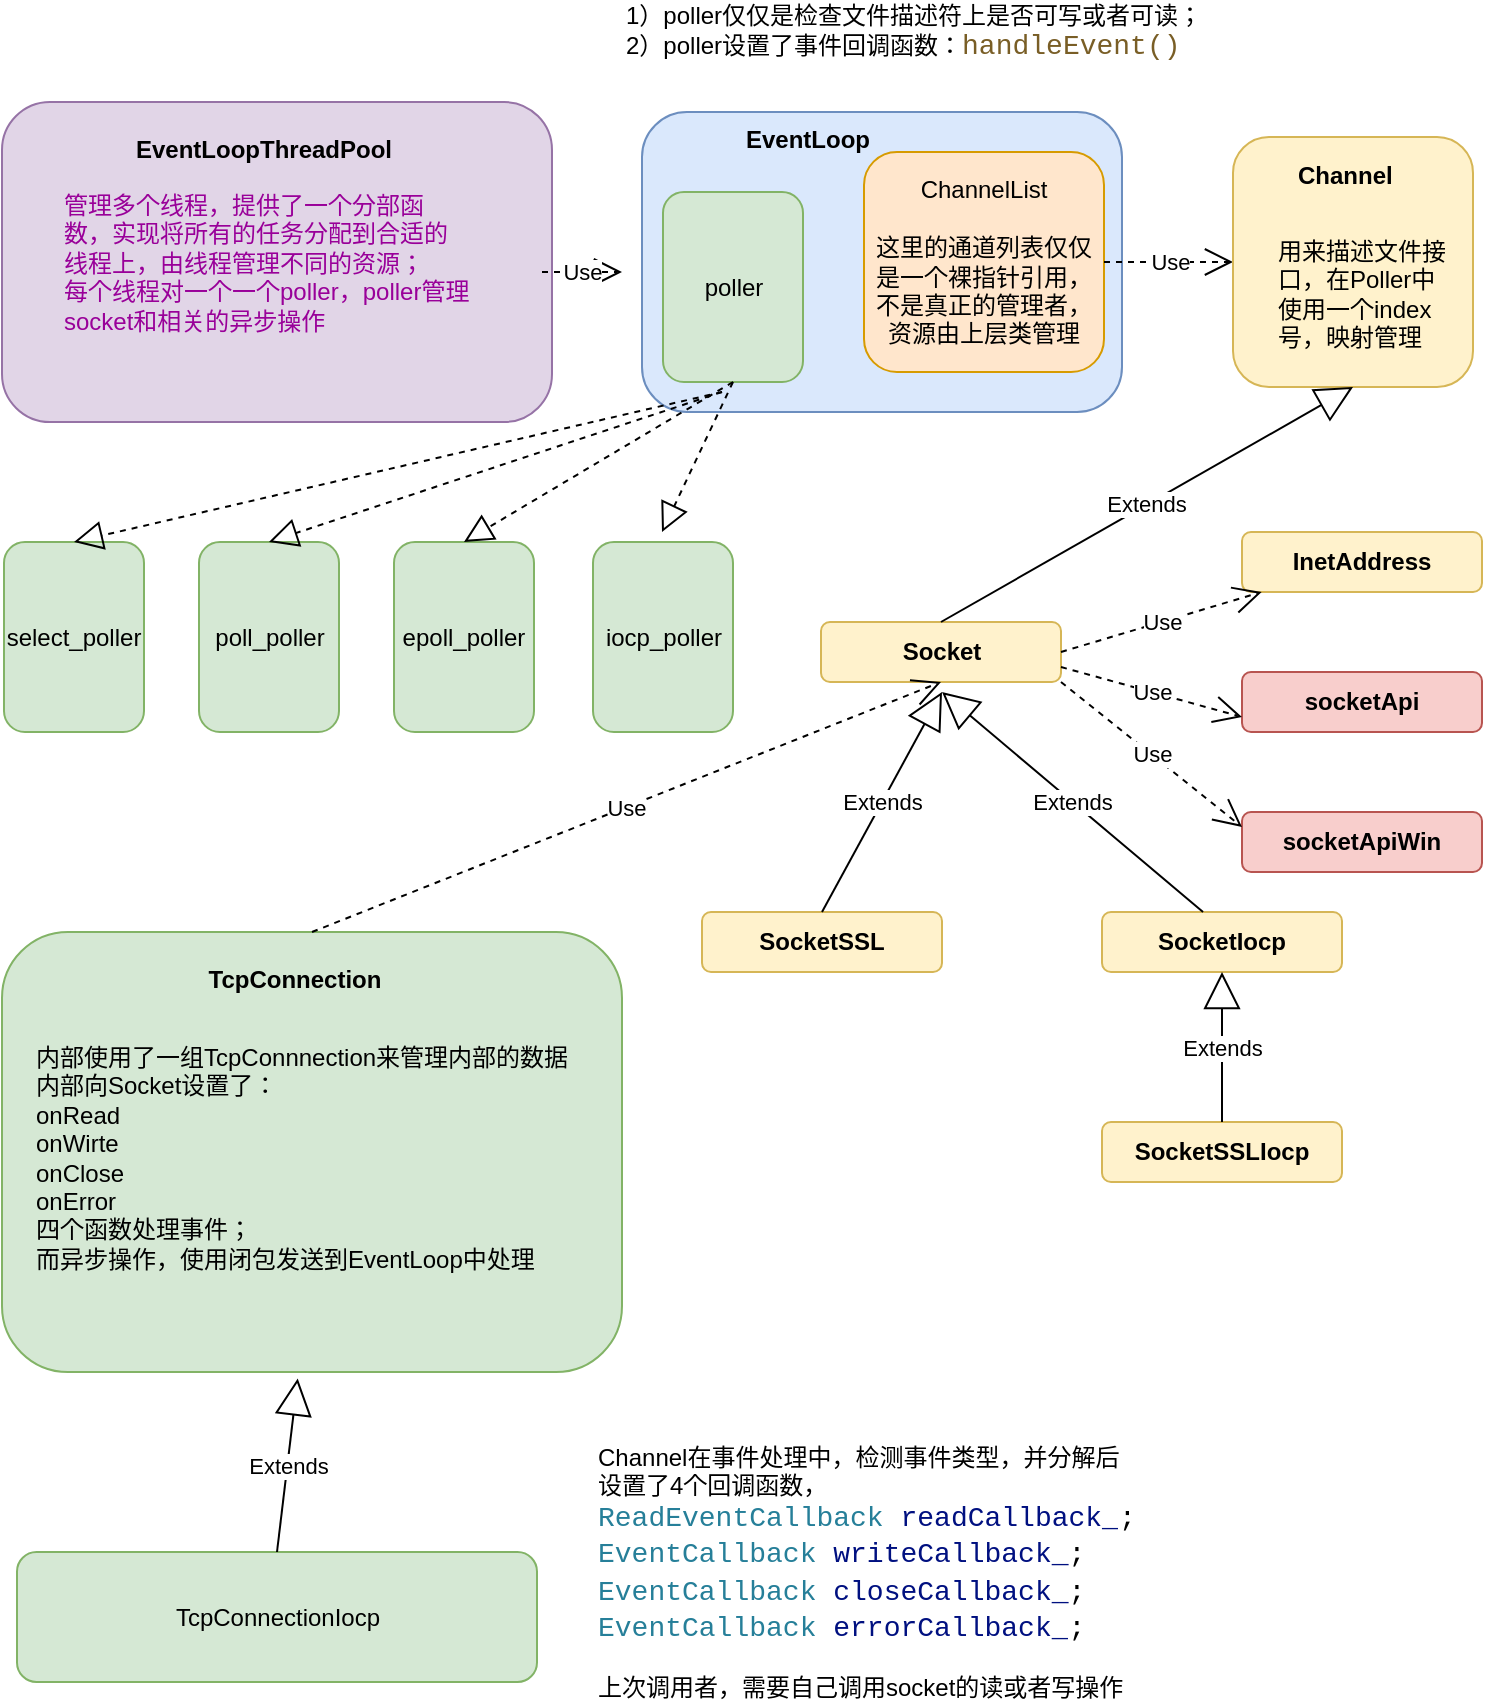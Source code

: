 <mxfile version="16.6.4" type="device"><diagram id="r3kNxJQZUc9efTiP-LmZ" name="Page-1"><mxGraphModel dx="1038" dy="547" grid="1" gridSize="10" guides="1" tooltips="1" connect="1" arrows="1" fold="1" page="1" pageScale="1" pageWidth="827" pageHeight="1169" math="0" shadow="0"><root><mxCell id="0"/><mxCell id="1" parent="0"/><mxCell id="76" value="" style="group" parent="1" vertex="1" connectable="0"><mxGeometry x="350" y="140" width="240" height="150" as="geometry"/></mxCell><mxCell id="2" value="" style="rounded=1;whiteSpace=wrap;html=1;fillColor=#dae8fc;strokeColor=#6c8ebf;" parent="76" vertex="1"><mxGeometry width="240" height="150" as="geometry"/></mxCell><mxCell id="3" value="EventLoop" style="text;html=1;fontStyle=1" parent="76" vertex="1"><mxGeometry x="49.5" width="80" height="30" as="geometry"/></mxCell><mxCell id="4" value="ChannelList&lt;br&gt;&lt;br&gt;这里的通道列表仅仅是一个裸指针引用，不是真正的管理者，资源由上层类管理" style="rounded=1;whiteSpace=wrap;html=1;fillColor=#ffe6cc;strokeColor=#d79b00;" parent="76" vertex="1"><mxGeometry x="111" y="20" width="120" height="110" as="geometry"/></mxCell><mxCell id="5" value="poller" style="rounded=1;whiteSpace=wrap;html=1;fillColor=#d5e8d4;strokeColor=#82b366;" parent="76" vertex="1"><mxGeometry x="10.5" y="40" width="70" height="95" as="geometry"/></mxCell><mxCell id="18" value="Use" style="endArrow=open;endSize=12;dashed=1;html=1;fontColor=#000000;entryX=0;entryY=0.5;entryDx=0;entryDy=0;exitX=1;exitY=0.5;exitDx=0;exitDy=0;" parent="1" source="4" target="17" edge="1"><mxGeometry width="160" relative="1" as="geometry"><mxPoint x="540" y="174" as="sourcePoint"/><mxPoint x="700" y="174" as="targetPoint"/></mxGeometry></mxCell><mxCell id="21" value="Socket" style="rounded=1;whiteSpace=wrap;html=1;align=center;fontStyle=1;fillColor=#fff2cc;strokeColor=#d6b656;" parent="1" vertex="1"><mxGeometry x="439.5" y="395" width="120" height="30" as="geometry"/></mxCell><mxCell id="65" value="socketApi" style="rounded=1;whiteSpace=wrap;html=1;align=center;fontStyle=1;fillColor=#f8cecc;strokeColor=#b85450;" parent="1" vertex="1"><mxGeometry x="650" y="420" width="120" height="30" as="geometry"/></mxCell><mxCell id="24" value="InetAddress" style="rounded=1;whiteSpace=wrap;html=1;align=center;fontStyle=1;fillColor=#fff2cc;strokeColor=#d6b656;" parent="1" vertex="1"><mxGeometry x="650" y="350" width="120" height="30" as="geometry"/></mxCell><mxCell id="25" value="Use" style="endArrow=open;endSize=12;dashed=1;html=1;fontColor=#000000;exitX=1;exitY=0.5;exitDx=0;exitDy=0;" parent="1" source="21" target="24" edge="1"><mxGeometry width="160" relative="1" as="geometry"><mxPoint x="510" y="436" as="sourcePoint"/><mxPoint x="670" y="436" as="targetPoint"/></mxGeometry></mxCell><mxCell id="32" value="" style="rounded=1;whiteSpace=wrap;html=1;align=center;fillColor=#d5e8d4;strokeColor=#82b366;" parent="1" vertex="1"><mxGeometry x="30" y="550" width="310" height="220" as="geometry"/></mxCell><mxCell id="38" value="" style="group" parent="1" vertex="1" connectable="0"><mxGeometry x="645.5" y="152.5" width="120" height="125" as="geometry"/></mxCell><mxCell id="17" value="" style="rounded=1;whiteSpace=wrap;html=1;fillColor=#fff2cc;strokeColor=#d6b656;" parent="38" vertex="1"><mxGeometry width="120" height="125" as="geometry"/></mxCell><mxCell id="19" value="Channel" style="text;html=1;fontStyle=1;" parent="38" vertex="1"><mxGeometry x="30" y="5" width="80" height="30" as="geometry"/></mxCell><mxCell id="20" value="用来描述文件接口，在Poller中使用一个index号，映射管理" style="text;html=1;whiteSpace=wrap;" parent="38" vertex="1"><mxGeometry x="20" y="43" width="90" height="73" as="geometry"/></mxCell><mxCell id="40" value="TcpConnection" style="text;html=1;fontColor=#000000;fontStyle=1;align=center;" parent="1" vertex="1"><mxGeometry x="122.5" y="560" width="107" height="30" as="geometry"/></mxCell><mxCell id="48" value="&lt;div style=&quot;font-family: &amp;#34;consolas&amp;#34; , &amp;#34;courier new&amp;#34; , monospace ; font-size: 14px ; line-height: 19px ; white-space: pre&quot;&gt;&lt;br&gt;&lt;/div&gt;" style="text;html=1;fontStyle=0;align=left;fontColor=#000000;labelBackgroundColor=none;whiteSpace=wrap;" parent="1" vertex="1"><mxGeometry x="395.5" y="820" width="370" height="117" as="geometry"/></mxCell><mxCell id="56" value="内部使用了一组TcpConnnection来管理内部的数据&lt;br&gt;内部向Socket设置了：&lt;br&gt;onRead&lt;br&gt;onWirte&lt;br&gt;onClose&lt;br&gt;onError&lt;br&gt;四个函数处理事件；&lt;br&gt;而异步操作，使用闭包发送到EventLoop中处理" style="text;html=1;fontColor=#000000;whiteSpace=wrap;" parent="1" vertex="1"><mxGeometry x="44.5" y="599" width="290" height="151" as="geometry"/></mxCell><mxCell id="64" value="Extends" style="endArrow=block;endSize=16;endFill=0;html=1;entryX=0.5;entryY=1;entryDx=0;entryDy=0;exitX=0.5;exitY=0;exitDx=0;exitDy=0;" parent="1" source="21" target="17" edge="1"><mxGeometry width="160" relative="1" as="geometry"><mxPoint x="80" y="320" as="sourcePoint"/><mxPoint x="240" y="320" as="targetPoint"/></mxGeometry></mxCell><mxCell id="67" value="Use" style="endArrow=open;endSize=12;dashed=1;html=1;fontColor=#000000;exitX=1;exitY=0.75;exitDx=0;exitDy=0;entryX=0;entryY=0.75;entryDx=0;entryDy=0;" parent="1" source="21" target="65" edge="1"><mxGeometry width="160" relative="1" as="geometry"><mxPoint x="560" y="380" as="sourcePoint"/><mxPoint x="685" y="380" as="targetPoint"/></mxGeometry></mxCell><mxCell id="68" value="poll_poller" style="rounded=1;whiteSpace=wrap;html=1;fillColor=#d5e8d4;strokeColor=#82b366;" parent="1" vertex="1"><mxGeometry x="128.5" y="355" width="70" height="95" as="geometry"/></mxCell><mxCell id="69" value="epoll_poller" style="rounded=1;whiteSpace=wrap;html=1;fillColor=#d5e8d4;strokeColor=#82b366;" parent="1" vertex="1"><mxGeometry x="226" y="355" width="70" height="95" as="geometry"/></mxCell><mxCell id="70" value="select_poller" style="rounded=1;whiteSpace=wrap;html=1;fillColor=#d5e8d4;strokeColor=#82b366;" parent="1" vertex="1"><mxGeometry x="31" y="355" width="70" height="95" as="geometry"/></mxCell><mxCell id="71" value="iocp_poller" style="rounded=1;whiteSpace=wrap;html=1;fillColor=#d5e8d4;strokeColor=#82b366;" parent="1" vertex="1"><mxGeometry x="325.5" y="355" width="70" height="95" as="geometry"/></mxCell><mxCell id="72" value="" style="endArrow=block;dashed=1;endFill=0;endSize=12;html=1;exitX=0.5;exitY=1;exitDx=0;exitDy=0;" parent="1" source="5" edge="1"><mxGeometry width="160" relative="1" as="geometry"><mxPoint x="280" y="320" as="sourcePoint"/><mxPoint x="360" y="350" as="targetPoint"/></mxGeometry></mxCell><mxCell id="73" value="" style="endArrow=block;dashed=1;endFill=0;endSize=12;html=1;entryX=0.5;entryY=0;entryDx=0;entryDy=0;exitX=0.5;exitY=1;exitDx=0;exitDy=0;" parent="1" source="5" target="69" edge="1"><mxGeometry width="160" relative="1" as="geometry"><mxPoint x="460" y="290" as="sourcePoint"/><mxPoint x="370" y="360" as="targetPoint"/></mxGeometry></mxCell><mxCell id="74" value="" style="endArrow=block;dashed=1;endFill=0;endSize=12;html=1;entryX=0.5;entryY=0;entryDx=0;entryDy=0;" parent="1" target="70" edge="1"><mxGeometry width="160" relative="1" as="geometry"><mxPoint x="390" y="280" as="sourcePoint"/><mxPoint x="271" y="365" as="targetPoint"/></mxGeometry></mxCell><mxCell id="75" value="" style="endArrow=block;dashed=1;endFill=0;endSize=12;html=1;entryX=0.5;entryY=0;entryDx=0;entryDy=0;" parent="1" target="68" edge="1"><mxGeometry width="160" relative="1" as="geometry"><mxPoint x="390" y="280" as="sourcePoint"/><mxPoint x="281" y="375" as="targetPoint"/></mxGeometry></mxCell><mxCell id="26" value="" style="rounded=1;whiteSpace=wrap;html=1;align=center;fillColor=#e1d5e7;strokeColor=#9673a6;" parent="1" vertex="1"><mxGeometry x="30" y="135" width="275" height="160" as="geometry"/></mxCell><mxCell id="27" value="EventLoopThreadPool" style="text;html=1;fontStyle=1" parent="1" vertex="1"><mxGeometry x="94.5" y="145" width="134" height="30" as="geometry"/></mxCell><mxCell id="29" value="管理多个线程，提供了一个分部函数，实现将所有的任务分配到合适的线程上，由线程管理不同的资源；&lt;br&gt;每个线程对一个一个poller，poller管理socket和相关的异步操作" style="text;html=1;fontColor=#990099;whiteSpace=wrap;" parent="1" vertex="1"><mxGeometry x="58.5" y="172.5" width="205" height="85" as="geometry"/></mxCell><mxCell id="77" value="Use" style="endArrow=open;endSize=12;dashed=1;html=1;" parent="1" edge="1"><mxGeometry width="160" relative="1" as="geometry"><mxPoint x="300" y="220" as="sourcePoint"/><mxPoint x="340" y="220" as="targetPoint"/></mxGeometry></mxCell><mxCell id="78" value="Use" style="endArrow=open;endSize=12;dashed=1;html=1;entryX=0.5;entryY=1;entryDx=0;entryDy=0;exitX=0.5;exitY=0;exitDx=0;exitDy=0;" parent="1" source="32" target="21" edge="1"><mxGeometry width="160" relative="1" as="geometry"><mxPoint x="600" y="540" as="sourcePoint"/><mxPoint x="380" y="530" as="targetPoint"/></mxGeometry></mxCell><mxCell id="79" value="1）poller仅仅是检查文件描述符上是否可写或者可读；&lt;br&gt;2）poller设置了事件回调函数：&lt;span style=&quot;color: rgb(121 , 94 , 38) ; background-color: rgb(255 , 255 , 255) ; font-family: &amp;#34;consolas&amp;#34; , &amp;#34;courier new&amp;#34; , monospace ; font-size: 14px ; white-space: pre&quot;&gt;handleEvent()&lt;/span&gt;" style="text;html=1;resizable=0;autosize=1;align=left;verticalAlign=middle;points=[];fillColor=none;strokeColor=none;rounded=0;" parent="1" vertex="1"><mxGeometry x="340" y="85" width="300" height="30" as="geometry"/></mxCell><mxCell id="80" value="Channel在事件处理中，检测事件类型，并分解后&lt;br&gt;设置了4个回调函数，&lt;br&gt;&lt;span style=&quot;background-color: rgb(255 , 255 , 255) ; font-family: &amp;#34;consolas&amp;#34; , &amp;#34;courier new&amp;#34; , monospace ; font-size: 14px ; white-space: pre ; color: rgb(38 , 127 , 153)&quot;&gt;ReadEventCallback&lt;/span&gt;&lt;span style=&quot;background-color: rgb(255 , 255 , 255) ; font-family: &amp;#34;consolas&amp;#34; , &amp;#34;courier new&amp;#34; , monospace ; font-size: 14px ; white-space: pre&quot;&gt; &lt;/span&gt;&lt;span style=&quot;background-color: rgb(255 , 255 , 255) ; font-family: &amp;#34;consolas&amp;#34; , &amp;#34;courier new&amp;#34; , monospace ; font-size: 14px ; white-space: pre ; color: rgb(0 , 16 , 128)&quot;&gt;readCallback_&lt;/span&gt;&lt;span style=&quot;background-color: rgb(255 , 255 , 255) ; font-family: &amp;#34;consolas&amp;#34; , &amp;#34;courier new&amp;#34; , monospace ; font-size: 14px ; white-space: pre&quot;&gt;;&lt;/span&gt;&lt;div style=&quot;background-color: rgb(255 , 255 , 255) ; font-family: &amp;#34;consolas&amp;#34; , &amp;#34;courier new&amp;#34; , monospace ; font-size: 14px ; line-height: 19px ; white-space: pre&quot;&gt;&lt;div&gt;&lt;span style=&quot;color: #267f99&quot;&gt;EventCallback&lt;/span&gt; &lt;span style=&quot;color: #001080&quot;&gt;writeCallback_&lt;/span&gt;;&lt;/div&gt;&lt;div&gt;&lt;span style=&quot;color: #267f99&quot;&gt;EventCallback&lt;/span&gt; &lt;span style=&quot;color: #001080&quot;&gt;closeCallback_&lt;/span&gt;;&lt;/div&gt;&lt;/div&gt;&lt;span style=&quot;background-color: rgb(255 , 255 , 255) ; font-family: &amp;#34;consolas&amp;#34; , &amp;#34;courier new&amp;#34; , monospace ; font-size: 14px ; white-space: pre ; color: rgb(38 , 127 , 153)&quot;&gt;EventCallback&lt;/span&gt;&lt;span style=&quot;background-color: rgb(255 , 255 , 255) ; font-family: &amp;#34;consolas&amp;#34; , &amp;#34;courier new&amp;#34; , monospace ; font-size: 14px ; white-space: pre&quot;&gt; &lt;/span&gt;&lt;span style=&quot;background-color: rgb(255 , 255 , 255) ; font-family: &amp;#34;consolas&amp;#34; , &amp;#34;courier new&amp;#34; , monospace ; font-size: 14px ; white-space: pre ; color: rgb(0 , 16 , 128)&quot;&gt;errorCallback_&lt;/span&gt;&lt;span style=&quot;background-color: rgb(255 , 255 , 255) ; font-family: &amp;#34;consolas&amp;#34; , &amp;#34;courier new&amp;#34; , monospace ; font-size: 14px ; white-space: pre&quot;&gt;;&lt;br/&gt;&lt;/span&gt;&lt;br&gt;上次调用者，需要自己调用socket的读或者写操作" style="text;html=1;resizable=0;autosize=1;align=left;verticalAlign=middle;points=[];fillColor=none;strokeColor=none;rounded=0;" parent="1" vertex="1"><mxGeometry x="325.5" y="810" width="280" height="120" as="geometry"/></mxCell><mxCell id="cFKmR_cyH8mSPkjNcIHS-80" value="SocketSSL" style="rounded=1;whiteSpace=wrap;html=1;align=center;fontStyle=1;fillColor=#fff2cc;strokeColor=#d6b656;" vertex="1" parent="1"><mxGeometry x="380" y="540" width="120" height="30" as="geometry"/></mxCell><mxCell id="cFKmR_cyH8mSPkjNcIHS-81" value="SocketIocp" style="rounded=1;whiteSpace=wrap;html=1;align=center;fontStyle=1;fillColor=#fff2cc;strokeColor=#d6b656;" vertex="1" parent="1"><mxGeometry x="580" y="540" width="120" height="30" as="geometry"/></mxCell><mxCell id="cFKmR_cyH8mSPkjNcIHS-82" value="SocketSSLIocp" style="rounded=1;whiteSpace=wrap;html=1;align=center;fontStyle=1;fillColor=#fff2cc;strokeColor=#d6b656;" vertex="1" parent="1"><mxGeometry x="580" y="645" width="120" height="30" as="geometry"/></mxCell><mxCell id="cFKmR_cyH8mSPkjNcIHS-83" value="Extends" style="endArrow=block;endSize=16;endFill=0;html=1;rounded=0;exitX=0.5;exitY=0;exitDx=0;exitDy=0;" edge="1" parent="1" source="cFKmR_cyH8mSPkjNcIHS-80"><mxGeometry width="160" relative="1" as="geometry"><mxPoint x="390" y="630" as="sourcePoint"/><mxPoint x="500" y="430" as="targetPoint"/></mxGeometry></mxCell><mxCell id="cFKmR_cyH8mSPkjNcIHS-84" value="Extends" style="endArrow=block;endSize=16;endFill=0;html=1;rounded=0;exitX=0.421;exitY=0;exitDx=0;exitDy=0;exitPerimeter=0;" edge="1" parent="1" source="cFKmR_cyH8mSPkjNcIHS-81"><mxGeometry width="160" relative="1" as="geometry"><mxPoint x="570" y="510" as="sourcePoint"/><mxPoint x="500" y="430" as="targetPoint"/></mxGeometry></mxCell><mxCell id="cFKmR_cyH8mSPkjNcIHS-85" value="Extends" style="endArrow=block;endSize=16;endFill=0;html=1;rounded=0;entryX=0.5;entryY=1;entryDx=0;entryDy=0;exitX=0.5;exitY=0;exitDx=0;exitDy=0;" edge="1" parent="1" source="cFKmR_cyH8mSPkjNcIHS-82" target="cFKmR_cyH8mSPkjNcIHS-81"><mxGeometry width="160" relative="1" as="geometry"><mxPoint x="480" y="610" as="sourcePoint"/><mxPoint x="640" y="610" as="targetPoint"/></mxGeometry></mxCell><mxCell id="cFKmR_cyH8mSPkjNcIHS-87" value="TcpConnectionIocp" style="rounded=1;whiteSpace=wrap;html=1;fillColor=#d5e8d4;strokeColor=#82b366;" vertex="1" parent="1"><mxGeometry x="37.5" y="860" width="260" height="65" as="geometry"/></mxCell><mxCell id="cFKmR_cyH8mSPkjNcIHS-88" value="Extends" style="endArrow=block;endSize=16;endFill=0;html=1;rounded=0;entryX=0.477;entryY=1.015;entryDx=0;entryDy=0;entryPerimeter=0;exitX=0.5;exitY=0;exitDx=0;exitDy=0;" edge="1" parent="1" source="cFKmR_cyH8mSPkjNcIHS-87" target="32"><mxGeometry width="160" relative="1" as="geometry"><mxPoint x="40" y="820" as="sourcePoint"/><mxPoint x="200" y="820" as="targetPoint"/></mxGeometry></mxCell><mxCell id="cFKmR_cyH8mSPkjNcIHS-89" value="socketApiWin" style="rounded=1;whiteSpace=wrap;html=1;align=center;fontStyle=1;fillColor=#f8cecc;strokeColor=#b85450;" vertex="1" parent="1"><mxGeometry x="650" y="490" width="120" height="30" as="geometry"/></mxCell><mxCell id="cFKmR_cyH8mSPkjNcIHS-90" value="Use" style="endArrow=open;endSize=12;dashed=1;html=1;fontColor=#000000;exitX=1;exitY=1;exitDx=0;exitDy=0;entryX=0;entryY=0.25;entryDx=0;entryDy=0;" edge="1" parent="1" source="21" target="cFKmR_cyH8mSPkjNcIHS-89"><mxGeometry width="160" relative="1" as="geometry"><mxPoint x="569.5" y="427.5" as="sourcePoint"/><mxPoint x="660" y="452.5" as="targetPoint"/></mxGeometry></mxCell></root></mxGraphModel></diagram></mxfile>